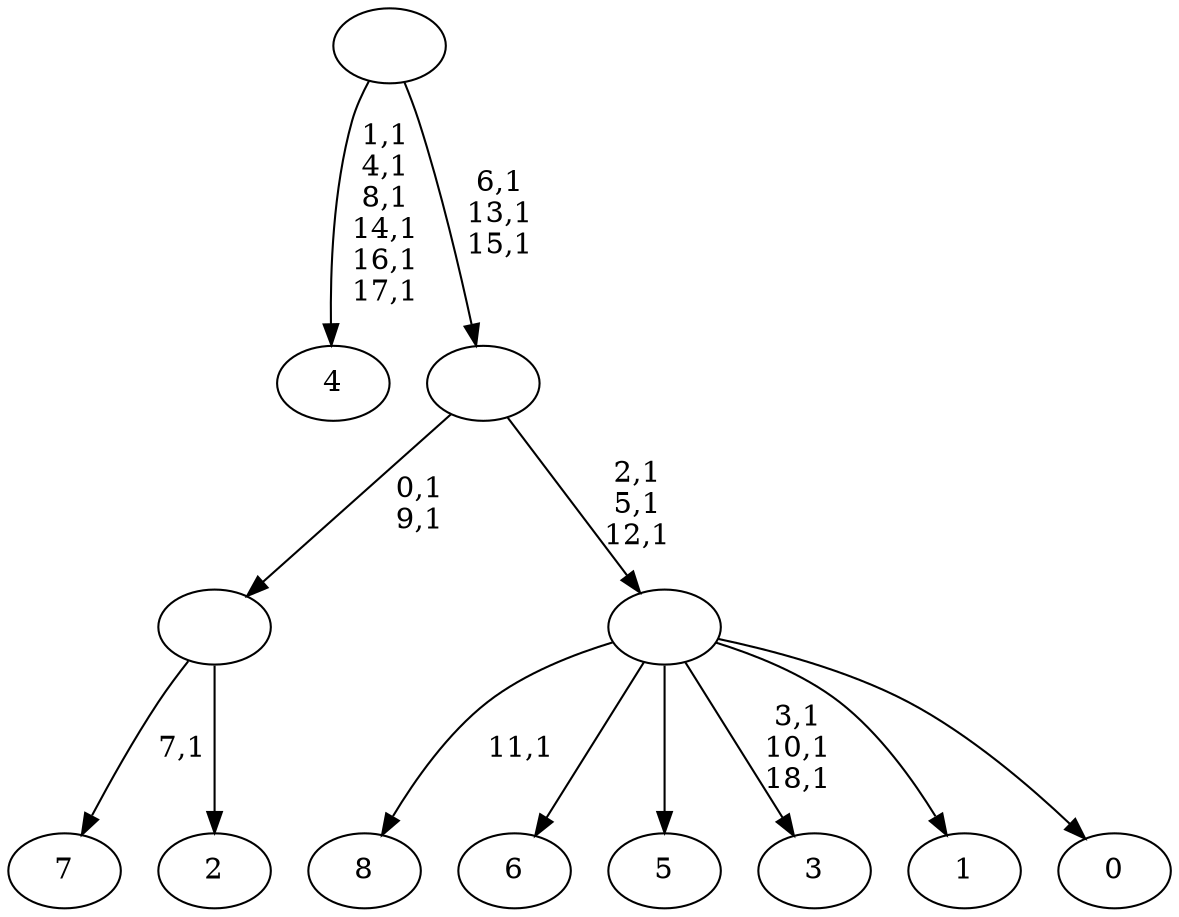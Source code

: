 digraph T {
	28 [label="8"]
	26 [label="7"]
	24 [label="6"]
	23 [label="5"]
	22 [label="4"]
	15 [label="3"]
	11 [label="2"]
	10 [label=""]
	8 [label="1"]
	7 [label="0"]
	6 [label=""]
	3 [label=""]
	0 [label=""]
	10 -> 26 [label="7,1"]
	10 -> 11 [label=""]
	6 -> 15 [label="3,1\n10,1\n18,1"]
	6 -> 28 [label="11,1"]
	6 -> 24 [label=""]
	6 -> 23 [label=""]
	6 -> 8 [label=""]
	6 -> 7 [label=""]
	3 -> 6 [label="2,1\n5,1\n12,1"]
	3 -> 10 [label="0,1\n9,1"]
	0 -> 3 [label="6,1\n13,1\n15,1"]
	0 -> 22 [label="1,1\n4,1\n8,1\n14,1\n16,1\n17,1"]
}
